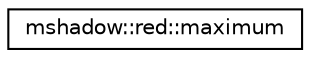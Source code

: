 digraph "Graphical Class Hierarchy"
{
 // LATEX_PDF_SIZE
  edge [fontname="Helvetica",fontsize="10",labelfontname="Helvetica",labelfontsize="10"];
  node [fontname="Helvetica",fontsize="10",shape=record];
  rankdir="LR";
  Node0 [label="mshadow::red::maximum",height=0.2,width=0.4,color="black", fillcolor="white", style="filled",URL="$structmshadow_1_1red_1_1maximum.html",tooltip="maximum reducer"];
}
